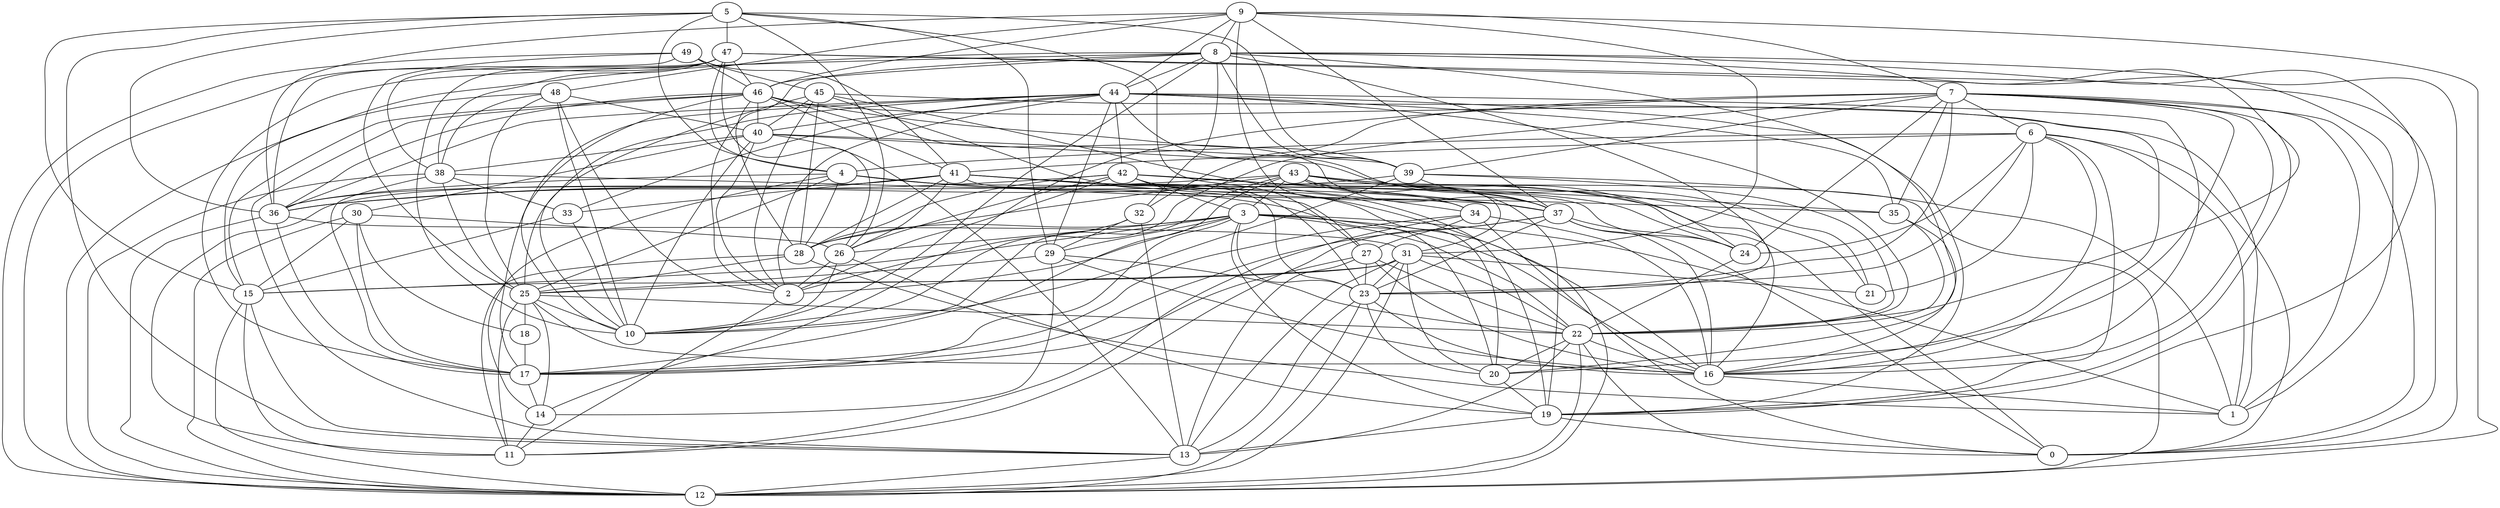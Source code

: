 digraph GG_graph {

subgraph G_graph {
edge [color = black]
"5" -> "4" [dir = none]
"5" -> "29" [dir = none]
"5" -> "26" [dir = none]
"5" -> "36" [dir = none]
"36" -> "17" [dir = none]
"35" -> "22" [dir = none]
"27" -> "16" [dir = none]
"27" -> "22" [dir = none]
"27" -> "17" [dir = none]
"22" -> "12" [dir = none]
"22" -> "20" [dir = none]
"22" -> "13" [dir = none]
"22" -> "16" [dir = none]
"34" -> "17" [dir = none]
"34" -> "0" [dir = none]
"34" -> "16" [dir = none]
"14" -> "11" [dir = none]
"9" -> "12" [dir = none]
"9" -> "7" [dir = none]
"9" -> "48" [dir = none]
"9" -> "37" [dir = none]
"9" -> "44" [dir = none]
"46" -> "15" [dir = none]
"46" -> "36" [dir = none]
"46" -> "1" [dir = none]
"46" -> "13" [dir = none]
"46" -> "41" [dir = none]
"46" -> "37" [dir = none]
"46" -> "28" [dir = none]
"37" -> "17" [dir = none]
"37" -> "24" [dir = none]
"37" -> "11" [dir = none]
"15" -> "11" [dir = none]
"15" -> "13" [dir = none]
"13" -> "12" [dir = none]
"40" -> "30" [dir = none]
"40" -> "39" [dir = none]
"40" -> "38" [dir = none]
"40" -> "13" [dir = none]
"40" -> "2" [dir = none]
"40" -> "21" [dir = none]
"17" -> "14" [dir = none]
"28" -> "1" [dir = none]
"41" -> "36" [dir = none]
"41" -> "24" [dir = none]
"41" -> "11" [dir = none]
"41" -> "0" [dir = none]
"41" -> "33" [dir = none]
"49" -> "46" [dir = none]
"49" -> "12" [dir = none]
"49" -> "38" [dir = none]
"42" -> "20" [dir = none]
"42" -> "16" [dir = none]
"42" -> "26" [dir = none]
"42" -> "2" [dir = none]
"42" -> "37" [dir = none]
"42" -> "28" [dir = none]
"42" -> "36" [dir = none]
"7" -> "39" [dir = none]
"7" -> "35" [dir = none]
"7" -> "6" [dir = none]
"7" -> "32" [dir = none]
"4" -> "28" [dir = none]
"4" -> "16" [dir = none]
"4" -> "24" [dir = none]
"4" -> "20" [dir = none]
"4" -> "14" [dir = none]
"24" -> "22" [dir = none]
"38" -> "25" [dir = none]
"38" -> "12" [dir = none]
"38" -> "33" [dir = none]
"8" -> "32" [dir = none]
"8" -> "23" [dir = none]
"8" -> "2" [dir = none]
"8" -> "19" [dir = none]
"8" -> "17" [dir = none]
"8" -> "0" [dir = none]
"8" -> "15" [dir = none]
"43" -> "21" [dir = none]
"43" -> "28" [dir = none]
"43" -> "31" [dir = none]
"43" -> "12" [dir = none]
"43" -> "3" [dir = none]
"43" -> "10" [dir = none]
"43" -> "19" [dir = none]
"43" -> "35" [dir = none]
"23" -> "16" [dir = none]
"23" -> "20" [dir = none]
"23" -> "13" [dir = none]
"44" -> "35" [dir = none]
"44" -> "2" [dir = none]
"44" -> "33" [dir = none]
"44" -> "42" [dir = none]
"44" -> "25" [dir = none]
"44" -> "17" [dir = none]
"16" -> "1" [dir = none]
"47" -> "12" [dir = none]
"47" -> "4" [dir = none]
"47" -> "38" [dir = none]
"47" -> "26" [dir = none]
"30" -> "18" [dir = none]
"30" -> "17" [dir = none]
"30" -> "15" [dir = none]
"30" -> "26" [dir = none]
"30" -> "12" [dir = none]
"45" -> "2" [dir = none]
"45" -> "23" [dir = none]
"45" -> "10" [dir = none]
"45" -> "28" [dir = none]
"6" -> "19" [dir = none]
"6" -> "21" [dir = none]
"6" -> "41" [dir = none]
"6" -> "16" [dir = none]
"6" -> "23" [dir = none]
"6" -> "0" [dir = none]
"3" -> "26" [dir = none]
"3" -> "19" [dir = none]
"3" -> "2" [dir = none]
"3" -> "22" [dir = none]
"3" -> "17" [dir = none]
"3" -> "28" [dir = none]
"3" -> "16" [dir = none]
"3" -> "12" [dir = none]
"3" -> "1" [dir = none]
"3" -> "29" [dir = none]
"26" -> "10" [dir = none]
"26" -> "2" [dir = none]
"26" -> "19" [dir = none]
"32" -> "29" [dir = none]
"32" -> "13" [dir = none]
"32" -> "2" [dir = none]
"25" -> "22" [dir = none]
"25" -> "10" [dir = none]
"25" -> "18" [dir = none]
"25" -> "11" [dir = none]
"48" -> "40" [dir = none]
"48" -> "25" [dir = none]
"39" -> "10" [dir = none]
"39" -> "1" [dir = none]
"39" -> "36" [dir = none]
"39" -> "37" [dir = none]
"18" -> "17" [dir = none]
"31" -> "21" [dir = none]
"31" -> "15" [dir = none]
"31" -> "22" [dir = none]
"31" -> "25" [dir = none]
"31" -> "13" [dir = none]
"37" -> "0" [dir = none]
"39" -> "22" [dir = none]
"36" -> "12" [dir = none]
"34" -> "27" [dir = none]
"44" -> "36" [dir = none]
"7" -> "16" [dir = none]
"37" -> "16" [dir = none]
"42" -> "19" [dir = none]
"34" -> "11" [dir = none]
"28" -> "25" [dir = none]
"46" -> "40" [dir = none]
"41" -> "37" [dir = none]
"45" -> "40" [dir = none]
"29" -> "16" [dir = none]
"23" -> "12" [dir = none]
"5" -> "13" [dir = none]
"8" -> "22" [dir = none]
"15" -> "12" [dir = none]
"8" -> "44" [dir = none]
"22" -> "0" [dir = none]
"4" -> "25" [dir = none]
"20" -> "19" [dir = none]
"25" -> "14" [dir = none]
"19" -> "13" [dir = none]
"19" -> "0" [dir = none]
"45" -> "16" [dir = none]
"48" -> "38" [dir = none]
"3" -> "15" [dir = none]
"6" -> "24" [dir = none]
"5" -> "39" [dir = none]
"6" -> "4" [dir = none]
"2" -> "11" [dir = none]
"43" -> "24" [dir = none]
"38" -> "17" [dir = none]
"41" -> "23" [dir = none]
"8" -> "46" [dir = none]
"31" -> "20" [dir = none]
"48" -> "12" [dir = none]
"41" -> "26" [dir = none]
"46" -> "39" [dir = none]
"47" -> "1" [dir = none]
"29" -> "22" [dir = none]
"9" -> "46" [dir = none]
"8" -> "10" [dir = none]
"44" -> "16" [dir = none]
"27" -> "23" [dir = none]
"49" -> "45" [dir = none]
"49" -> "25" [dir = none]
"25" -> "16" [dir = none]
"48" -> "2" [dir = none]
"44" -> "37" [dir = none]
"7" -> "14" [dir = none]
"44" -> "29" [dir = none]
"37" -> "23" [dir = none]
"28" -> "11" [dir = none]
"5" -> "27" [dir = none]
"5" -> "15" [dir = none]
"9" -> "31" [dir = none]
"27" -> "13" [dir = none]
"7" -> "1" [dir = none]
"9" -> "36" [dir = none]
"47" -> "10" [dir = none]
"43" -> "36" [dir = none]
"36" -> "31" [dir = none]
"5" -> "47" [dir = none]
"49" -> "41" [dir = none]
"9" -> "8" [dir = none]
"7" -> "20" [dir = none]
"8" -> "39" [dir = none]
"43" -> "17" [dir = none]
"44" -> "40" [dir = none]
"47" -> "0" [dir = none]
"38" -> "37" [dir = none]
"45" -> "34" [dir = none]
"7" -> "19" [dir = none]
"44" -> "22" [dir = none]
"48" -> "10" [dir = none]
"41" -> "27" [dir = none]
"31" -> "12" [dir = none]
"6" -> "1" [dir = none]
"44" -> "19" [dir = none]
"3" -> "23" [dir = none]
"33" -> "10" [dir = none]
"43" -> "34" [dir = none]
"41" -> "28" [dir = none]
"47" -> "46" [dir = none]
"29" -> "25" [dir = none]
"7" -> "24" [dir = none]
"4" -> "35" [dir = none]
"33" -> "15" [dir = none]
"29" -> "14" [dir = none]
"46" -> "10" [dir = none]
"40" -> "10" [dir = none]
"4" -> "36" [dir = none]
"35" -> "16" [dir = none]
"7" -> "23" [dir = none]
"7" -> "10" [dir = none]
"31" -> "23" [dir = none]
"8" -> "20" [dir = none]
"7" -> "0" [dir = none]
"42" -> "3" [dir = none]
"47" -> "36" [dir = none]
"9" -> "34" [dir = none]
}

}
